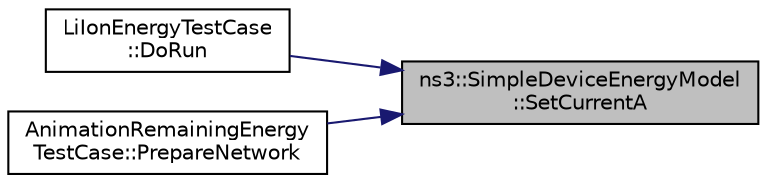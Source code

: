 digraph "ns3::SimpleDeviceEnergyModel::SetCurrentA"
{
 // LATEX_PDF_SIZE
  edge [fontname="Helvetica",fontsize="10",labelfontname="Helvetica",labelfontsize="10"];
  node [fontname="Helvetica",fontsize="10",shape=record];
  rankdir="RL";
  Node1 [label="ns3::SimpleDeviceEnergyModel\l::SetCurrentA",height=0.2,width=0.4,color="black", fillcolor="grey75", style="filled", fontcolor="black",tooltip=" "];
  Node1 -> Node2 [dir="back",color="midnightblue",fontsize="10",style="solid",fontname="Helvetica"];
  Node2 [label="LiIonEnergyTestCase\l::DoRun",height=0.2,width=0.4,color="black", fillcolor="white", style="filled",URL="$class_li_ion_energy_test_case.html#aaf5ee6f6a93fc67f4c12796570e3fa7a",tooltip="Implementation to actually run this TestCase."];
  Node1 -> Node3 [dir="back",color="midnightblue",fontsize="10",style="solid",fontname="Helvetica"];
  Node3 [label="AnimationRemainingEnergy\lTestCase::PrepareNetwork",height=0.2,width=0.4,color="black", fillcolor="white", style="filled",URL="$class_animation_remaining_energy_test_case.html#a0b58006c5a7d9ebe7b8c918f4f214443",tooltip="Prepare network function."];
}

